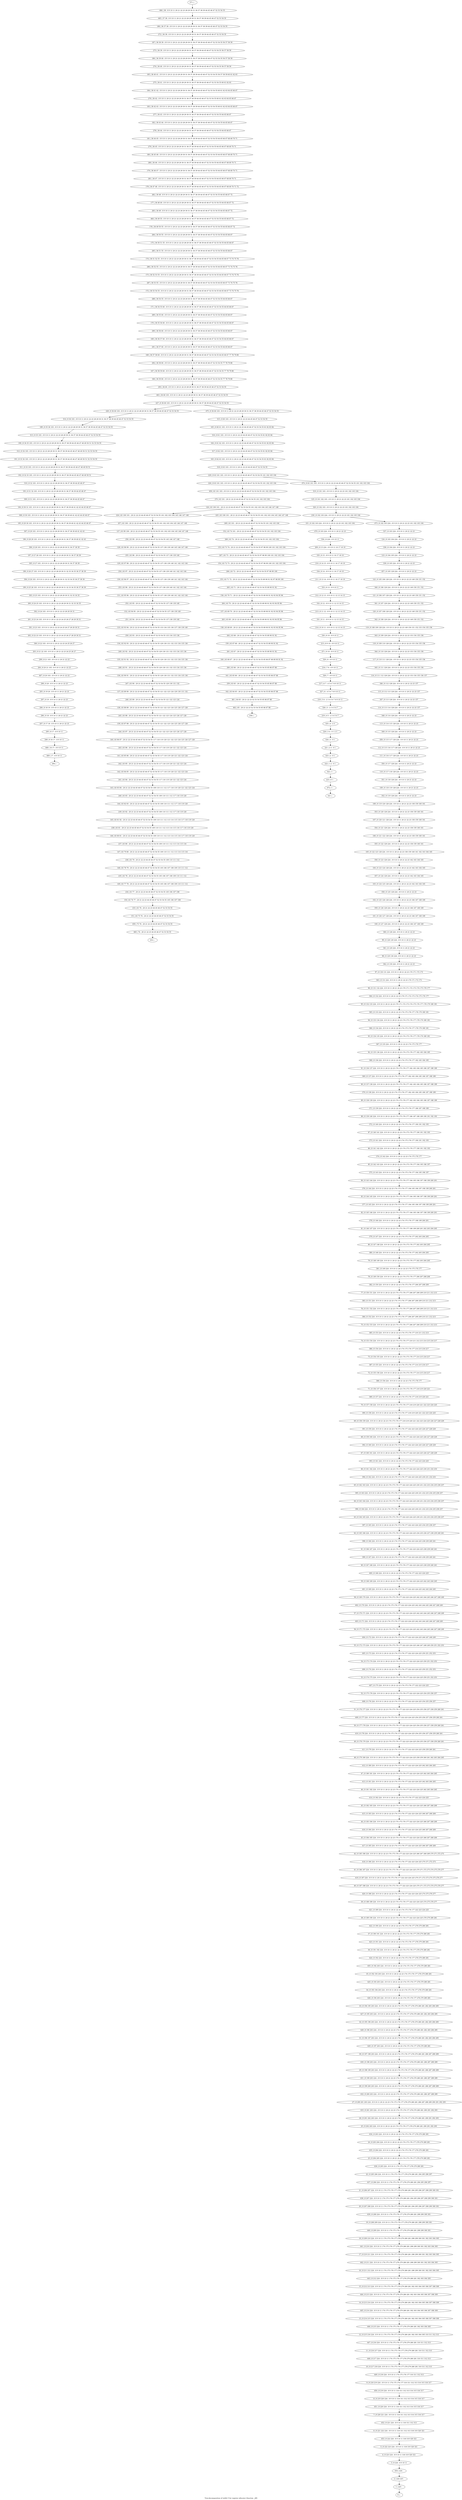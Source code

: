 digraph G {
graph [label="Tree-decomposition of width 5 for register allocator (function _j0f)"]
0[label="0 | : "];
1[label="1 | 225 : "];
2[label="2 | 224 225 : "];
3[label="3 | 8 224 : 8 9 10 11 "];
4[label="4 | 8 223 224 : 8 9 10 11 318 319 320 321 "];
5[label="5 | 8 222 223 224 : 8 9 10 11 318 319 320 321 "];
6[label="6 | 8 221 222 224 : 8 9 10 11 310 311 312 313 318 319 320 321 "];
7[label="7 | 8 220 221 224 : 8 9 10 11 310 311 312 313 314 315 316 317 "];
8[label="8 | 8 219 220 224 : 8 9 10 11 310 311 312 313 314 315 316 317 "];
9[label="9 | 8 218 219 224 : 8 9 10 11 174 175 176 177 310 311 312 313 314 315 316 317 "];
10[label="10 | 8 217 218 224 : 8 9 10 11 174 175 176 177 278 279 280 281 310 311 312 313 "];
11[label="11 | 8 216 217 224 : 8 9 10 11 174 175 176 177 278 279 280 281 310 311 312 313 "];
12[label="12 | 8 215 216 224 : 8 9 10 11 174 175 176 177 278 279 280 281 302 303 304 305 310 311 312 313 "];
13[label="13 | 8 214 215 224 : 8 9 10 11 174 175 176 177 278 279 280 281 302 303 304 305 306 307 308 309 "];
14[label="14 | 8 213 214 224 : 8 9 10 11 174 175 176 177 278 279 280 281 302 303 304 305 306 307 308 309 "];
15[label="15 | 8 212 213 224 : 8 9 10 11 174 175 176 177 278 279 280 281 302 303 304 305 306 307 308 309 "];
16[label="16 | 8 211 212 224 : 8 9 10 11 174 175 176 177 278 279 280 281 298 299 300 301 302 303 304 305 "];
17[label="17 | 8 210 211 224 : 8 9 10 11 174 175 176 177 278 279 280 281 298 299 300 301 302 303 304 305 "];
18[label="18 | 8 209 210 224 : 8 9 10 11 174 175 176 177 278 279 280 281 298 299 300 301 302 303 304 305 "];
19[label="19 | 8 208 209 224 : 8 9 10 11 174 175 176 177 278 279 280 281 298 299 300 301 "];
20[label="20 | 8 207 208 224 : 8 9 10 11 174 175 176 177 278 279 280 281 294 295 296 297 298 299 300 301 "];
21[label="21 | 8 206 207 224 : 8 9 10 11 174 175 176 177 278 279 280 281 294 295 296 297 298 299 300 301 "];
22[label="22 | 8 205 206 224 : 8 9 10 11 174 175 176 177 278 279 280 281 294 295 296 297 "];
23[label="23 | 8 204 205 224 : 8 9 10 11 20 21 22 23 174 175 176 177 278 279 280 281 "];
24[label="24 | 8 203 204 224 : 8 9 10 11 20 21 22 23 174 175 176 177 278 279 280 281 "];
25[label="25 | 8 202 203 224 : 8 9 10 11 20 21 22 23 174 175 176 177 278 279 280 281 290 291 292 293 "];
26[label="26 | 8 201 202 203 224 : 8 9 10 11 20 21 22 23 174 175 176 177 278 279 280 281 290 291 292 293 "];
27[label="27 | 8 200 201 203 224 : 8 9 10 11 20 21 22 23 174 175 176 177 278 279 280 281 286 287 288 289 290 291 292 293 "];
28[label="28 | 8 199 200 203 224 : 8 9 10 11 20 21 22 23 174 175 176 177 278 279 280 281 286 287 288 289 "];
29[label="29 | 8 198 199 203 224 : 8 9 10 11 20 21 22 23 174 175 176 177 278 279 280 281 286 287 288 289 "];
30[label="30 | 8 197 198 203 224 : 8 9 10 11 20 21 22 23 174 175 176 177 278 279 280 281 286 287 288 289 "];
31[label="31 | 8 196 197 203 224 : 8 9 10 11 20 21 22 23 174 175 176 177 278 279 280 281 282 283 284 285 "];
32[label="32 | 8 195 196 203 224 : 8 9 10 11 20 21 22 23 174 175 176 177 278 279 280 281 282 283 284 285 "];
33[label="33 | 8 194 195 203 224 : 8 9 10 11 20 21 22 23 174 175 176 177 278 279 280 281 282 283 284 285 "];
34[label="34 | 8 193 194 203 224 : 8 9 10 11 20 21 22 23 174 175 176 177 278 279 280 281 "];
35[label="35 | 8 192 193 203 224 : 8 9 10 11 20 21 22 23 174 175 176 177 278 279 280 281 "];
36[label="36 | 8 191 192 224 : 8 9 10 11 20 21 22 23 174 175 176 177 278 279 280 281 "];
37[label="37 | 8 190 191 224 : 8 9 10 11 20 21 22 23 174 175 176 177 278 279 280 281 "];
38[label="38 | 8 189 190 224 : 8 9 10 11 20 21 22 23 174 175 176 177 222 223 224 225 278 279 280 281 "];
39[label="39 | 8 188 189 224 : 8 9 10 11 20 21 22 23 174 175 176 177 222 223 224 225 274 275 276 277 "];
40[label="40 | 8 187 188 224 : 8 9 10 11 20 21 22 23 174 175 176 177 222 223 224 225 270 271 272 273 274 275 276 277 "];
41[label="41 | 8 186 187 224 : 8 9 10 11 20 21 22 23 174 175 176 177 222 223 224 225 270 271 272 273 274 275 276 277 "];
42[label="42 | 8 185 186 224 : 8 9 10 11 20 21 22 23 174 175 176 177 222 223 224 225 266 267 268 269 270 271 272 273 "];
43[label="43 | 8 184 185 224 : 8 9 10 11 20 21 22 23 174 175 176 177 222 223 224 225 266 267 268 269 "];
44[label="44 | 8 183 184 224 : 8 9 10 11 20 21 22 23 174 175 176 177 222 223 224 225 266 267 268 269 "];
45[label="45 | 8 182 183 224 : 8 9 10 11 20 21 22 23 174 175 176 177 222 223 224 225 266 267 268 269 "];
46[label="46 | 8 181 182 224 : 8 9 10 11 20 21 22 23 174 175 176 177 222 223 224 225 262 263 264 265 "];
47[label="47 | 8 180 181 224 : 8 9 10 11 20 21 22 23 174 175 176 177 222 223 224 225 262 263 264 265 "];
48[label="48 | 8 179 180 224 : 8 9 10 11 20 21 22 23 174 175 176 177 222 223 224 225 258 259 260 261 262 263 264 265 "];
49[label="49 | 8 178 179 224 : 8 9 10 11 20 21 22 23 174 175 176 177 222 223 224 225 254 255 256 257 258 259 260 261 "];
50[label="50 | 8 177 178 224 : 8 9 10 11 20 21 22 23 174 175 176 177 222 223 224 225 254 255 256 257 258 259 260 261 "];
51[label="51 | 8 176 177 224 : 8 9 10 11 20 21 22 23 174 175 176 177 222 223 224 225 254 255 256 257 258 259 260 261 "];
52[label="52 | 8 175 176 224 : 8 9 10 11 20 21 22 23 174 175 176 177 222 223 224 225 254 255 256 257 "];
53[label="53 | 8 174 175 224 : 8 9 10 11 20 21 22 23 174 175 176 177 222 223 224 225 250 251 252 253 "];
54[label="54 | 8 173 174 224 : 8 9 10 11 20 21 22 23 174 175 176 177 222 223 224 225 250 251 252 253 "];
55[label="55 | 8 172 173 224 : 8 9 10 11 20 21 22 23 174 175 176 177 222 223 224 225 246 247 248 249 250 251 252 253 "];
56[label="56 | 8 171 172 224 : 8 9 10 11 20 21 22 23 174 175 176 177 222 223 224 225 242 243 244 245 246 247 248 249 "];
57[label="57 | 8 170 171 224 : 8 9 10 11 20 21 22 23 174 175 176 177 222 223 224 225 242 243 244 245 246 247 248 249 "];
58[label="58 | 8 169 170 224 : 8 9 10 11 20 21 22 23 174 175 176 177 222 223 224 225 242 243 244 245 246 247 248 249 "];
59[label="59 | 8 168 169 224 : 8 9 10 11 20 21 22 23 174 175 176 177 222 223 224 225 242 243 244 245 "];
60[label="60 | 8 167 168 224 : 8 9 10 11 20 21 22 23 174 175 176 177 222 223 224 225 238 239 240 241 "];
61[label="61 | 8 166 167 224 : 8 9 10 11 20 21 22 23 174 175 176 177 222 223 224 225 238 239 240 241 "];
62[label="62 | 8 165 166 224 : 8 9 10 11 20 21 22 23 174 175 176 177 222 223 224 225 234 235 236 237 238 239 240 241 "];
63[label="63 | 8 164 165 224 : 8 9 10 11 20 21 22 23 174 175 176 177 222 223 224 225 230 231 232 233 234 235 236 237 "];
64[label="64 | 8 163 164 224 : 8 9 10 11 20 21 22 23 174 175 176 177 222 223 224 225 230 231 232 233 234 235 236 237 "];
65[label="65 | 8 162 163 224 : 8 9 10 11 20 21 22 23 174 175 176 177 222 223 224 225 230 231 232 233 234 235 236 237 "];
66[label="66 | 8 161 162 224 : 8 9 10 11 20 21 22 23 174 175 176 177 222 223 224 225 230 231 232 233 "];
67[label="67 | 8 160 161 224 : 8 9 10 11 20 21 22 23 174 175 176 177 222 223 224 225 226 227 228 229 "];
68[label="68 | 8 159 160 224 : 8 9 10 11 20 21 22 23 174 175 176 177 222 223 224 225 226 227 228 229 "];
69[label="69 | 8 158 159 224 : 8 9 10 11 20 21 22 23 174 175 176 177 218 219 220 221 222 223 224 225 226 227 228 229 "];
70[label="70 | 8 157 158 224 : 8 9 10 11 20 21 22 23 174 175 176 177 218 219 220 221 222 223 224 225 "];
71[label="71 | 8 156 157 224 : 8 9 10 11 20 21 22 23 174 175 176 177 218 219 220 221 "];
72[label="72 | 8 155 156 224 : 8 9 10 11 20 21 22 23 174 175 176 177 214 215 216 217 "];
73[label="73 | 8 154 155 224 : 8 9 10 11 20 21 22 23 174 175 176 177 214 215 216 217 "];
74[label="74 | 8 153 154 224 : 8 9 10 11 20 21 22 23 174 175 176 177 210 211 212 213 214 215 216 217 "];
75[label="75 | 8 152 153 224 : 8 9 10 11 20 21 22 23 174 175 176 177 206 207 208 209 210 211 212 213 "];
76[label="76 | 8 151 152 224 : 8 9 10 11 20 21 22 23 174 175 176 177 206 207 208 209 210 211 212 213 "];
77[label="77 | 8 150 151 224 : 8 9 10 11 20 21 22 23 174 175 176 177 206 207 208 209 210 211 212 213 "];
78[label="78 | 8 149 150 224 : 8 9 10 11 20 21 22 23 174 175 176 177 206 207 208 209 "];
79[label="79 | 8 148 149 224 : 8 9 10 11 20 21 22 23 174 175 176 177 202 203 204 205 "];
80[label="80 | 8 147 148 224 : 8 9 10 11 20 21 22 23 174 175 176 177 202 203 204 205 "];
81[label="81 | 8 146 147 224 : 8 9 10 11 20 21 22 23 174 175 176 177 198 199 200 201 202 203 204 205 "];
82[label="82 | 8 145 146 224 : 8 9 10 11 20 21 22 23 174 175 176 177 194 195 196 197 198 199 200 201 "];
83[label="83 | 8 144 145 224 : 8 9 10 11 20 21 22 23 174 175 176 177 194 195 196 197 198 199 200 201 "];
84[label="84 | 8 143 144 224 : 8 9 10 11 20 21 22 23 174 175 176 177 194 195 196 197 198 199 200 201 "];
85[label="85 | 8 142 143 224 : 8 9 10 11 20 21 22 23 174 175 176 177 194 195 196 197 "];
86[label="86 | 8 141 142 224 : 8 9 10 11 20 21 22 23 174 175 176 177 190 191 192 193 "];
87[label="87 | 8 140 141 224 : 8 9 10 11 20 21 22 23 174 175 176 177 190 191 192 193 "];
88[label="88 | 8 139 140 224 : 8 9 10 11 20 21 22 23 174 175 176 177 186 187 188 189 190 191 192 193 "];
89[label="89 | 8 138 139 224 : 8 9 10 11 20 21 22 23 174 175 176 177 182 183 184 185 186 187 188 189 "];
90[label="90 | 8 137 138 224 : 8 9 10 11 20 21 22 23 174 175 176 177 182 183 184 185 186 187 188 189 "];
91[label="91 | 8 136 137 224 : 8 9 10 11 20 21 22 23 174 175 176 177 182 183 184 185 186 187 188 189 "];
92[label="92 | 8 135 136 224 : 8 9 10 11 20 21 22 23 174 175 176 177 182 183 184 185 "];
93[label="93 | 8 134 135 224 : 8 9 10 11 20 21 22 23 174 175 176 177 178 179 180 181 "];
94[label="94 | 8 133 134 224 : 8 9 10 11 20 21 22 23 174 175 176 177 178 179 180 181 "];
95[label="95 | 8 132 133 224 : 8 9 10 11 20 21 22 23 170 171 172 173 174 175 176 177 178 179 180 181 "];
96[label="96 | 8 131 132 224 : 8 9 10 11 20 21 22 23 170 171 172 173 174 175 176 177 "];
97[label="97 | 8 130 131 224 : 8 9 10 11 20 21 22 23 170 171 172 173 "];
98[label="98 | 8 129 130 224 : 8 9 10 11 20 21 22 23 "];
99[label="99 | 8 128 129 224 : 8 9 10 11 20 21 22 23 "];
100[label="100 | 8 127 128 224 : 8 9 10 11 20 21 22 23 166 167 168 169 "];
101[label="101 | 8 126 127 128 224 : 8 9 10 11 20 21 22 23 166 167 168 169 "];
102[label="102 | 8 125 126 128 224 : 8 9 10 11 20 21 22 23 166 167 168 169 "];
103[label="103 | 8 124 125 128 224 : 8 9 10 11 20 21 22 23 162 163 164 165 "];
104[label="104 | 8 123 124 128 224 : 8 9 10 11 20 21 22 23 162 163 164 165 "];
105[label="105 | 8 122 123 128 224 : 8 9 10 11 20 21 22 23 158 159 160 161 162 163 164 165 "];
106[label="106 | 8 121 122 128 224 : 8 9 10 11 20 21 22 23 158 159 160 161 "];
107[label="107 | 8 120 121 128 224 : 8 9 10 11 20 21 22 23 158 159 160 161 "];
108[label="108 | 8 119 120 128 224 : 8 9 10 11 20 21 22 23 158 159 160 161 "];
109[label="109 | 8 118 119 128 224 : 8 9 10 11 20 21 22 23 "];
110[label="110 | 8 117 118 128 224 : 8 9 10 11 20 21 22 23 "];
111[label="111 | 8 116 117 128 224 : 8 9 10 11 20 21 22 23 "];
112[label="112 | 8 115 116 117 128 224 : 8 9 10 11 20 21 22 23 "];
113[label="113 | 8 114 115 128 224 : 8 9 10 11 20 21 22 23 "];
114[label="114 | 8 113 114 128 224 : 8 9 10 11 20 21 22 23 157 "];
115[label="115 | 8 112 113 128 224 : 8 9 10 11 20 21 22 23 157 "];
116[label="116 | 8 111 112 128 224 : 8 9 10 11 20 21 22 23 153 154 155 156 157 "];
117[label="117 | 8 110 111 128 224 : 8 9 10 11 20 21 22 23 153 154 155 156 "];
118[label="118 | 8 109 110 128 224 : 8 9 10 11 20 21 22 23 153 154 155 156 "];
119[label="119 | 8 108 109 128 224 : 8 9 10 11 20 21 22 23 149 150 151 152 153 154 155 156 "];
120[label="120 | 8 107 108 128 224 : 8 9 10 11 20 21 22 23 149 150 151 152 "];
121[label="121 | 8 106 107 128 224 : 8 9 10 11 20 21 22 23 149 150 151 152 "];
122[label="122 | 8 105 106 128 224 : 8 9 10 11 20 21 22 23 149 150 151 152 "];
123[label="123 | 8 104 105 224 : 8 9 10 11 20 21 22 23 "];
124[label="124 | 8 103 104 224 : 8 9 10 11 20 21 22 23 "];
125[label="125 | 8 101 102 103 : 8 9 10 11 20 21 22 23 101 102 103 104 "];
126[label="126 | 63 100 101 : 20 21 22 23 44 45 46 47 52 53 54 55 101 102 103 104 145 146 147 148 "];
127[label="127 | 63 99 100 : 20 21 22 23 44 45 46 47 52 53 54 55 101 102 103 104 145 146 147 148 "];
128[label="128 | 63 98 99 : 20 21 22 23 44 45 46 47 52 53 54 55 137 138 139 140 145 146 147 148 "];
129[label="129 | 63 97 98 : 20 21 22 23 44 45 46 47 52 53 54 55 137 138 139 140 141 142 143 144 "];
130[label="130 | 63 96 97 : 20 21 22 23 44 45 46 47 52 53 54 55 137 138 139 140 141 142 143 144 "];
131[label="131 | 63 95 96 : 20 21 22 23 44 45 46 47 52 53 54 55 137 138 139 140 141 142 143 144 "];
132[label="132 | 63 94 95 : 20 21 22 23 44 45 46 47 52 53 54 55 137 138 139 140 "];
133[label="133 | 63 93 94 : 20 21 22 23 44 45 46 47 52 53 54 55 133 134 135 136 137 138 139 140 "];
134[label="134 | 63 92 93 : 20 21 22 23 44 45 46 47 52 53 54 55 129 130 131 132 133 134 135 136 "];
135[label="135 | 63 91 92 : 20 21 22 23 44 45 46 47 52 53 54 55 129 130 131 132 133 134 135 136 "];
136[label="136 | 63 90 91 : 20 21 22 23 44 45 46 47 52 53 54 55 129 130 131 132 133 134 135 136 "];
137[label="137 | 63 89 90 : 20 21 22 23 44 45 46 47 52 53 54 55 121 122 123 124 129 130 131 132 "];
138[label="138 | 63 88 89 : 20 21 22 23 44 45 46 47 52 53 54 55 121 122 123 124 125 126 127 128 "];
139[label="139 | 63 87 88 : 20 21 22 23 44 45 46 47 52 53 54 55 121 122 123 124 125 126 127 128 "];
140[label="140 | 63 86 87 : 20 21 22 23 44 45 46 47 52 53 54 55 117 118 119 120 121 122 123 124 125 126 127 128 "];
141[label="141 | 63 85 86 : 20 21 22 23 44 45 46 47 52 53 54 55 117 118 119 120 121 122 123 124 "];
142[label="142 | 63 84 85 : 20 21 22 23 44 45 46 47 52 53 54 55 117 118 119 120 121 122 123 124 "];
143[label="143 | 63 83 84 : 20 21 22 23 44 45 46 47 52 53 54 55 109 110 111 112 117 118 119 120 121 122 123 124 "];
144[label="144 | 63 82 83 : 20 21 22 23 44 45 46 47 52 53 54 55 109 110 111 112 117 118 119 120 "];
145[label="145 | 63 81 82 : 20 21 22 23 44 45 46 47 52 53 54 55 109 110 111 112 113 114 115 116 117 118 119 120 "];
146[label="146 | 63 80 81 : 20 21 22 23 44 45 46 47 52 53 54 55 109 110 111 112 113 114 115 116 117 118 119 120 "];
147[label="147 | 63 79 80 : 20 21 22 23 44 45 46 47 52 53 54 55 109 110 111 112 113 114 115 116 "];
148[label="148 | 63 78 79 : 20 21 22 23 44 45 46 47 52 53 54 55 105 106 107 108 109 110 111 112 "];
149[label="149 | 63 77 78 : 20 21 22 23 44 45 46 47 52 53 54 55 105 106 107 108 109 110 111 112 "];
150[label="150 | 63 76 77 : 20 21 22 23 44 45 46 47 52 53 54 55 105 106 107 108 "];
151[label="151 | 63 75 76 : 20 21 22 23 44 45 46 47 52 53 54 55 "];
152[label="152 | 63 74 101 : 20 21 22 23 44 45 46 47 52 53 54 55 101 102 103 104 "];
153[label="153 | 63 73 74 : 20 21 22 23 44 45 46 47 52 53 54 55 97 98 99 100 101 102 103 104 "];
154[label="154 | 63 72 73 : 20 21 22 23 44 45 46 47 52 53 54 55 97 98 99 100 101 102 103 104 "];
155[label="155 | 63 71 72 : 20 21 22 23 44 45 46 47 52 53 54 55 89 90 91 92 97 98 99 100 "];
156[label="156 | 63 70 71 : 20 21 22 23 44 45 46 47 52 53 54 55 89 90 91 92 93 94 95 96 "];
157[label="157 | 63 69 70 : 20 21 22 23 44 45 46 47 52 53 54 55 89 90 91 92 93 94 95 96 "];
158[label="158 | 63 68 69 : 20 21 22 23 44 45 46 47 52 53 54 55 89 90 91 92 93 94 95 96 "];
159[label="159 | 63 67 68 : 20 21 22 23 44 45 46 47 52 53 54 55 89 90 91 92 "];
160[label="160 | 63 66 67 : 20 21 22 23 44 45 46 47 52 53 54 55 85 86 87 88 89 90 91 92 "];
161[label="161 | 63 65 66 : 20 21 22 23 44 45 46 47 52 53 54 55 85 86 87 88 "];
162[label="162 | 63 64 65 : 20 21 22 23 44 45 46 47 52 53 54 55 85 86 87 88 "];
163[label="163 | 8 62 63 103 : 8 9 10 11 20 21 22 23 44 45 46 47 52 53 54 55 81 82 83 84 "];
164[label="164 | 8 61 62 103 : 8 9 10 11 20 21 22 23 44 45 46 47 52 53 54 55 81 82 83 84 "];
165[label="165 | 8 60 61 103 : 8 9 10 11 20 21 22 23 44 45 46 47 52 53 54 55 81 82 83 84 "];
166[label="166 | 36 59 60 : 8 9 10 11 20 21 22 23 28 29 30 31 36 37 38 39 44 45 46 47 52 53 54 55 77 78 79 80 "];
167[label="167 | 36 58 59 60 : 8 9 10 11 20 21 22 23 28 29 30 31 36 37 38 39 44 45 46 47 52 53 54 55 77 78 79 80 "];
168[label="168 | 36 57 58 60 : 8 9 10 11 20 21 22 23 28 29 30 31 36 37 38 39 44 45 46 47 52 53 54 55 64 65 66 67 77 78 79 80 "];
169[label="169 | 36 56 57 60 : 8 9 10 11 20 21 22 23 28 29 30 31 36 37 38 39 44 45 46 47 52 53 54 55 64 65 66 67 "];
170[label="170 | 36 55 56 60 : 8 9 10 11 20 21 22 23 28 29 30 31 36 37 38 39 44 45 46 47 52 53 54 55 64 65 66 67 "];
171[label="171 | 36 54 55 60 : 8 9 10 11 20 21 22 23 28 29 30 31 36 37 38 39 44 45 46 47 52 53 54 55 64 65 66 67 "];
172[label="172 | 36 53 54 55 : 8 9 10 11 20 21 22 23 28 29 30 31 36 37 38 39 44 45 46 47 52 53 54 55 64 65 66 67 73 74 75 76 "];
173[label="173 | 36 52 53 55 : 8 9 10 11 20 21 22 23 28 29 30 31 36 37 38 39 44 45 46 47 52 53 54 55 64 65 66 67 73 74 75 76 "];
174[label="174 | 36 51 52 55 : 8 9 10 11 20 21 22 23 28 29 30 31 36 37 38 39 44 45 46 47 52 53 54 55 64 65 66 67 73 74 75 76 "];
175[label="175 | 36 50 51 55 : 8 9 10 11 20 21 22 23 28 29 30 31 36 37 38 39 44 45 46 47 52 53 54 55 64 65 66 67 "];
176[label="176 | 36 49 50 55 : 8 9 10 11 20 21 22 23 28 29 30 31 36 37 38 39 44 45 46 47 52 53 54 55 64 65 66 67 72 "];
177[label="177 | 36 48 49 : 8 9 10 11 20 21 22 23 28 29 30 31 36 37 38 39 44 45 46 47 52 53 54 55 64 65 66 67 72 "];
178[label="178 | 36 47 48 : 8 9 10 11 20 21 22 23 28 29 30 31 36 37 38 39 44 45 46 47 52 53 54 55 64 65 66 67 68 69 70 71 72 "];
179[label="179 | 36 46 47 : 8 9 10 11 20 21 22 23 28 29 30 31 36 37 38 39 44 45 46 47 52 53 54 55 64 65 66 67 68 69 70 71 "];
180[label="180 | 36 45 46 : 8 9 10 11 20 21 22 23 28 29 30 31 36 37 38 39 44 45 46 47 52 53 54 55 64 65 66 67 68 69 70 71 "];
181[label="181 | 36 44 45 : 8 9 10 11 20 21 22 23 28 29 30 31 36 37 38 39 44 45 46 47 52 53 54 55 64 65 66 67 68 69 70 71 "];
182[label="182 | 36 43 44 : 8 9 10 11 20 21 22 23 28 29 30 31 36 37 38 39 44 45 46 47 52 53 54 55 64 65 66 67 "];
183[label="183 | 36 42 43 : 8 9 10 11 20 21 22 23 28 29 30 31 36 37 38 39 44 45 46 47 52 53 54 55 60 61 62 63 64 65 66 67 "];
184[label="184 | 36 41 42 : 8 9 10 11 20 21 22 23 28 29 30 31 36 37 38 39 44 45 46 47 52 53 54 55 60 61 62 63 64 65 66 67 "];
185[label="185 | 36 40 41 : 8 9 10 11 20 21 22 23 28 29 30 31 36 37 38 39 44 45 46 47 52 53 54 55 56 57 58 59 60 61 62 63 "];
186[label="186 | 36 39 40 : 8 9 10 11 20 21 22 23 28 29 30 31 36 37 38 39 44 45 46 47 52 53 54 55 56 57 58 59 "];
187[label="187 | 36 38 39 : 8 9 10 11 20 21 22 23 28 29 30 31 36 37 38 39 44 45 46 47 52 53 54 55 56 57 58 59 "];
188[label="188 | 36 37 38 : 8 9 10 11 20 21 22 23 28 29 30 31 36 37 38 39 44 45 46 47 52 53 54 55 "];
189[label="189 | 8 35 36 103 : 8 9 10 11 20 21 22 23 28 29 30 31 36 37 38 39 44 45 46 47 52 53 54 55 "];
190[label="190 | 8 34 35 103 : 8 9 10 11 20 21 22 23 28 29 30 31 36 37 38 39 44 45 46 47 48 49 50 51 52 53 54 55 "];
191[label="191 | 8 33 34 103 : 8 9 10 11 20 21 22 23 28 29 30 31 36 37 38 39 44 45 46 47 48 49 50 51 52 53 54 55 "];
192[label="192 | 8 32 33 103 : 8 9 10 11 20 21 22 23 28 29 30 31 36 37 38 39 44 45 46 47 48 49 50 51 "];
193[label="193 | 8 31 32 103 : 8 9 10 11 20 21 22 23 28 29 30 31 36 37 38 39 44 45 46 47 "];
194[label="194 | 8 30 31 103 : 8 9 10 11 20 21 22 23 28 29 30 31 36 37 38 39 40 41 42 43 44 45 46 47 "];
195[label="195 | 8 29 30 103 : 8 9 10 11 20 21 22 23 28 29 30 31 36 37 38 39 40 41 42 43 44 45 46 47 "];
196[label="196 | 8 28 29 103 : 8 9 10 11 20 21 22 23 28 29 30 31 36 37 38 39 40 41 42 43 "];
197[label="197 | 8 27 28 103 : 8 9 10 11 20 21 22 23 28 29 30 31 36 37 38 39 "];
198[label="198 | 8 26 27 103 : 8 9 10 11 20 21 22 23 28 29 30 31 32 33 34 35 36 37 38 39 "];
199[label="199 | 8 25 26 103 : 8 9 10 11 20 21 22 23 28 29 30 31 32 33 34 35 36 37 38 39 "];
200[label="200 | 8 24 25 103 : 8 9 10 11 20 21 22 23 28 29 30 31 32 33 34 35 "];
201[label="201 | 8 23 24 103 : 8 9 10 11 20 21 22 23 24 25 26 27 28 29 30 31 "];
202[label="202 | 8 22 23 103 : 8 9 10 11 20 21 22 23 24 25 26 27 28 29 30 31 "];
203[label="203 | 8 21 22 103 : 8 9 10 11 20 21 22 23 24 25 26 27 "];
204[label="204 | 8 20 21 103 : 8 9 10 11 20 21 22 23 "];
205[label="205 | 8 19 20 : 8 9 10 11 20 21 22 23 "];
206[label="206 | 8 18 19 : 8 9 10 11 20 21 22 23 "];
207[label="207 | 8 17 18 : 8 9 10 11 20 21 22 23 "];
208[label="208 | 8 16 17 : 8 9 10 11 "];
209[label="209 | 8 15 224 : 8 9 10 11 16 17 18 19 "];
210[label="210 | 8 14 15 : 8 9 10 11 16 17 18 19 "];
211[label="211 | 8 13 14 : 8 9 10 11 16 17 18 19 "];
212[label="212 | 8 12 13 : 8 9 10 11 12 13 14 15 "];
213[label="213 | 8 11 12 : 8 9 10 11 12 13 14 15 "];
214[label="214 | 8 10 11 : 8 9 10 11 12 13 14 15 "];
215[label="215 | 8 9 10 : 8 9 10 11 "];
216[label="216 | 7 8 : 8 9 10 11 "];
217[label="217 | 6 7 : 4 5 6 7 8 9 10 11 "];
218[label="218 | 5 6 : 2 3 4 5 6 7 8 9 10 11 "];
219[label="219 | 4 5 : 2 3 4 5 6 7 "];
220[label="220 | 3 4 : 0 1 2 3 "];
221[label="221 | 2 3 : 0 1 "];
222[label="222 | 1 2 : 0 1 "];
223[label="223 | 0 1 : "];
224[label="224 | 63 100 101 : 20 21 22 23 44 45 46 47 52 53 54 55 101 102 103 104 145 146 147 148 "];
225[label="225 | 63 100 101 : 20 21 22 23 44 45 46 47 52 53 54 55 101 102 103 104 145 146 147 148 "];
226[label="226 | 8 63 101 103 : 8 9 10 11 20 21 22 23 44 45 46 47 52 53 54 55 101 102 103 104 "];
227[label="227 | 8 36 60 103 : 8 9 10 11 20 21 22 23 28 29 30 31 36 37 38 39 44 45 46 47 52 53 54 55 "];
228[label="228 | 8 36 60 103 : 8 9 10 11 20 21 22 23 28 29 30 31 36 37 38 39 44 45 46 47 52 53 54 55 "];
229[label="229 | 8 63 101 103 : 8 9 10 11 20 21 22 23 44 45 46 47 52 53 54 55 101 102 103 104 "];
230[label="230 | 8 102 103 224 : 8 9 10 11 20 21 22 23 101 102 103 104 "];
231[label="231 | 8 102 103 224 : 8 9 10 11 20 21 22 23 101 102 103 104 "];
232[label="232 | : "];
233[label="233 | 63 76 : 20 21 22 23 44 45 46 47 52 53 54 55 "];
234[label="234 | 63 77 : 20 21 22 23 44 45 46 47 52 53 54 55 105 106 107 108 "];
235[label="235 | 63 78 : 20 21 22 23 44 45 46 47 52 53 54 55 105 106 107 108 109 110 111 112 "];
236[label="236 | 63 79 : 20 21 22 23 44 45 46 47 52 53 54 55 109 110 111 112 "];
237[label="237 | 63 80 : 20 21 22 23 44 45 46 47 52 53 54 55 109 110 111 112 113 114 115 116 "];
238[label="238 | 63 81 : 20 21 22 23 44 45 46 47 52 53 54 55 109 110 111 112 113 114 115 116 117 118 119 120 "];
239[label="239 | 63 82 : 20 21 22 23 44 45 46 47 52 53 54 55 109 110 111 112 117 118 119 120 "];
240[label="240 | 63 83 : 20 21 22 23 44 45 46 47 52 53 54 55 109 110 111 112 117 118 119 120 "];
241[label="241 | 63 84 : 20 21 22 23 44 45 46 47 52 53 54 55 117 118 119 120 121 122 123 124 "];
242[label="242 | 63 85 : 20 21 22 23 44 45 46 47 52 53 54 55 117 118 119 120 121 122 123 124 "];
243[label="243 | 63 86 : 20 21 22 23 44 45 46 47 52 53 54 55 117 118 119 120 121 122 123 124 "];
244[label="244 | 63 87 : 20 21 22 23 44 45 46 47 52 53 54 55 121 122 123 124 125 126 127 128 "];
245[label="245 | 63 88 : 20 21 22 23 44 45 46 47 52 53 54 55 121 122 123 124 125 126 127 128 "];
246[label="246 | 63 89 : 20 21 22 23 44 45 46 47 52 53 54 55 121 122 123 124 "];
247[label="247 | 63 90 : 20 21 22 23 44 45 46 47 52 53 54 55 129 130 131 132 "];
248[label="248 | 63 91 : 20 21 22 23 44 45 46 47 52 53 54 55 129 130 131 132 133 134 135 136 "];
249[label="249 | 63 92 : 20 21 22 23 44 45 46 47 52 53 54 55 129 130 131 132 133 134 135 136 "];
250[label="250 | 63 93 : 20 21 22 23 44 45 46 47 52 53 54 55 133 134 135 136 "];
251[label="251 | 63 94 : 20 21 22 23 44 45 46 47 52 53 54 55 137 138 139 140 "];
252[label="252 | 63 95 : 20 21 22 23 44 45 46 47 52 53 54 55 137 138 139 140 "];
253[label="253 | 63 96 : 20 21 22 23 44 45 46 47 52 53 54 55 137 138 139 140 141 142 143 144 "];
254[label="254 | 63 97 : 20 21 22 23 44 45 46 47 52 53 54 55 137 138 139 140 141 142 143 144 "];
255[label="255 | 63 98 : 20 21 22 23 44 45 46 47 52 53 54 55 137 138 139 140 "];
256[label="256 | 63 99 : 20 21 22 23 44 45 46 47 52 53 54 55 145 146 147 148 "];
257[label="257 | 63 100 : 20 21 22 23 44 45 46 47 52 53 54 55 101 102 103 104 145 146 147 148 "];
258[label="258 | : "];
259[label="259 | 63 65 : 20 21 22 23 44 45 46 47 52 53 54 55 85 86 87 88 "];
260[label="260 | 63 66 : 20 21 22 23 44 45 46 47 52 53 54 55 85 86 87 88 "];
261[label="261 | 63 67 : 20 21 22 23 44 45 46 47 52 53 54 55 89 90 91 92 "];
262[label="262 | 63 68 : 20 21 22 23 44 45 46 47 52 53 54 55 89 90 91 92 "];
263[label="263 | 63 69 : 20 21 22 23 44 45 46 47 52 53 54 55 89 90 91 92 93 94 95 96 "];
264[label="264 | 63 70 : 20 21 22 23 44 45 46 47 52 53 54 55 89 90 91 92 93 94 95 96 "];
265[label="265 | 63 71 : 20 21 22 23 44 45 46 47 52 53 54 55 89 90 91 92 "];
266[label="266 | 63 72 : 20 21 22 23 44 45 46 47 52 53 54 55 97 98 99 100 "];
267[label="267 | 63 73 : 20 21 22 23 44 45 46 47 52 53 54 55 97 98 99 100 101 102 103 104 "];
268[label="268 | 63 74 : 20 21 22 23 44 45 46 47 52 53 54 55 101 102 103 104 "];
269[label="269 | 63 101 : 20 21 22 23 44 45 46 47 52 53 54 55 101 102 103 104 "];
270[label="270 | 63 101 : 20 21 22 23 44 45 46 47 52 53 54 55 101 102 103 104 "];
271[label="271 | : "];
272[label="272 | 36 38 : 8 9 10 11 20 21 22 23 28 29 30 31 36 37 38 39 44 45 46 47 52 53 54 55 "];
273[label="273 | 36 39 : 8 9 10 11 20 21 22 23 28 29 30 31 36 37 38 39 44 45 46 47 52 53 54 55 56 57 58 59 "];
274[label="274 | 36 40 : 8 9 10 11 20 21 22 23 28 29 30 31 36 37 38 39 44 45 46 47 52 53 54 55 56 57 58 59 "];
275[label="275 | 36 41 : 8 9 10 11 20 21 22 23 28 29 30 31 36 37 38 39 44 45 46 47 52 53 54 55 60 61 62 63 "];
276[label="276 | 36 42 : 8 9 10 11 20 21 22 23 28 29 30 31 36 37 38 39 44 45 46 47 52 53 54 55 60 61 62 63 64 65 66 67 "];
277[label="277 | 36 43 : 8 9 10 11 20 21 22 23 28 29 30 31 36 37 38 39 44 45 46 47 52 53 54 55 64 65 66 67 "];
278[label="278 | 36 44 : 8 9 10 11 20 21 22 23 28 29 30 31 36 37 38 39 44 45 46 47 52 53 54 55 64 65 66 67 "];
279[label="279 | 36 45 : 8 9 10 11 20 21 22 23 28 29 30 31 36 37 38 39 44 45 46 47 52 53 54 55 64 65 66 67 68 69 70 71 "];
280[label="280 | 36 46 : 8 9 10 11 20 21 22 23 28 29 30 31 36 37 38 39 44 45 46 47 52 53 54 55 64 65 66 67 68 69 70 71 "];
281[label="281 | 36 47 : 8 9 10 11 20 21 22 23 28 29 30 31 36 37 38 39 44 45 46 47 52 53 54 55 64 65 66 67 68 69 70 71 "];
282[label="282 | 36 48 : 8 9 10 11 20 21 22 23 28 29 30 31 36 37 38 39 44 45 46 47 52 53 54 55 64 65 66 67 72 "];
283[label="283 | 36 49 : 8 9 10 11 20 21 22 23 28 29 30 31 36 37 38 39 44 45 46 47 52 53 54 55 64 65 66 67 72 "];
284[label="284 | 36 50 55 : 8 9 10 11 20 21 22 23 28 29 30 31 36 37 38 39 44 45 46 47 52 53 54 55 64 65 66 67 "];
285[label="285 | 36 51 55 : 8 9 10 11 20 21 22 23 28 29 30 31 36 37 38 39 44 45 46 47 52 53 54 55 64 65 66 67 "];
286[label="286 | 36 52 55 : 8 9 10 11 20 21 22 23 28 29 30 31 36 37 38 39 44 45 46 47 52 53 54 55 64 65 66 67 73 74 75 76 "];
287[label="287 | 36 53 55 : 8 9 10 11 20 21 22 23 28 29 30 31 36 37 38 39 44 45 46 47 52 53 54 55 64 65 66 67 73 74 75 76 "];
288[label="288 | 36 54 55 : 8 9 10 11 20 21 22 23 28 29 30 31 36 37 38 39 44 45 46 47 52 53 54 55 64 65 66 67 "];
289[label="289 | 36 55 60 : 8 9 10 11 20 21 22 23 28 29 30 31 36 37 38 39 44 45 46 47 52 53 54 55 64 65 66 67 "];
290[label="290 | 36 56 60 : 8 9 10 11 20 21 22 23 28 29 30 31 36 37 38 39 44 45 46 47 52 53 54 55 64 65 66 67 "];
291[label="291 | 36 57 60 : 8 9 10 11 20 21 22 23 28 29 30 31 36 37 38 39 44 45 46 47 52 53 54 55 64 65 66 67 "];
292[label="292 | 36 58 60 : 8 9 10 11 20 21 22 23 28 29 30 31 36 37 38 39 44 45 46 47 52 53 54 55 77 78 79 80 "];
293[label="293 | 36 60 : 8 9 10 11 20 21 22 23 28 29 30 31 36 37 38 39 44 45 46 47 52 53 54 55 "];
294[label="294 | : "];
295[label="295 | 8 17 : 8 9 10 11 "];
296[label="296 | 8 18 : 8 9 10 11 20 21 22 23 "];
297[label="297 | 8 19 : 8 9 10 11 20 21 22 23 "];
298[label="298 | 8 20 : 8 9 10 11 20 21 22 23 "];
299[label="299 | 8 21 103 : 8 9 10 11 20 21 22 23 "];
300[label="300 | 8 22 103 : 8 9 10 11 20 21 22 23 24 25 26 27 "];
301[label="301 | 8 23 103 : 8 9 10 11 20 21 22 23 24 25 26 27 28 29 30 31 "];
302[label="302 | 8 24 103 : 8 9 10 11 20 21 22 23 28 29 30 31 "];
303[label="303 | 8 25 103 : 8 9 10 11 20 21 22 23 28 29 30 31 32 33 34 35 "];
304[label="304 | 8 26 103 : 8 9 10 11 20 21 22 23 28 29 30 31 32 33 34 35 36 37 38 39 "];
305[label="305 | 8 27 103 : 8 9 10 11 20 21 22 23 28 29 30 31 36 37 38 39 "];
306[label="306 | 8 28 103 : 8 9 10 11 20 21 22 23 28 29 30 31 36 37 38 39 "];
307[label="307 | 8 29 103 : 8 9 10 11 20 21 22 23 28 29 30 31 36 37 38 39 40 41 42 43 "];
308[label="308 | 8 30 103 : 8 9 10 11 20 21 22 23 28 29 30 31 36 37 38 39 40 41 42 43 44 45 46 47 "];
309[label="309 | 8 31 103 : 8 9 10 11 20 21 22 23 28 29 30 31 36 37 38 39 44 45 46 47 "];
310[label="310 | 8 32 103 : 8 9 10 11 20 21 22 23 28 29 30 31 36 37 38 39 44 45 46 47 "];
311[label="311 | 8 33 103 : 8 9 10 11 20 21 22 23 28 29 30 31 36 37 38 39 44 45 46 47 48 49 50 51 "];
312[label="312 | 8 34 103 : 8 9 10 11 20 21 22 23 28 29 30 31 36 37 38 39 44 45 46 47 48 49 50 51 52 53 54 55 "];
313[label="313 | 8 35 103 : 8 9 10 11 20 21 22 23 28 29 30 31 36 37 38 39 44 45 46 47 52 53 54 55 "];
314[label="314 | 8 36 103 : 8 9 10 11 20 21 22 23 28 29 30 31 36 37 38 39 44 45 46 47 52 53 54 55 "];
315[label="315 | 8 60 103 : 8 9 10 11 20 21 22 23 44 45 46 47 52 53 54 55 "];
316[label="316 | 8 61 103 : 8 9 10 11 20 21 22 23 44 45 46 47 52 53 54 55 81 82 83 84 "];
317[label="317 | 8 62 103 : 8 9 10 11 20 21 22 23 44 45 46 47 52 53 54 55 81 82 83 84 "];
318[label="318 | 8 63 103 : 8 9 10 11 20 21 22 23 44 45 46 47 52 53 54 55 "];
319[label="319 | 8 101 103 : 8 9 10 11 20 21 22 23 101 102 103 104 "];
320[label="320 | 8 102 103 : 8 9 10 11 20 21 22 23 101 102 103 104 "];
321[label="321 | : "];
322[label="322 | 1 : "];
323[label="323 | 2 : 0 1 "];
324[label="324 | 3 : 0 1 "];
325[label="325 | 4 : 2 3 "];
326[label="326 | 5 : 2 3 4 5 6 7 "];
327[label="327 | 6 : 4 5 6 7 8 9 10 11 "];
328[label="328 | 7 : 8 9 10 11 "];
329[label="329 | 8 : 8 9 10 11 "];
330[label="330 | 8 10 : 8 9 10 11 "];
331[label="331 | 8 11 : 8 9 10 11 12 13 14 15 "];
332[label="332 | 8 12 : 8 9 10 11 12 13 14 15 "];
333[label="333 | 8 13 : 8 9 10 11 "];
334[label="334 | 8 14 : 8 9 10 11 16 17 18 19 "];
335[label="335 | 8 15 : 8 9 10 11 16 17 18 19 "];
336[label="336 | 8 224 : 8 9 10 11 "];
337[label="337 | 8 103 224 : 8 9 10 11 20 21 22 23 "];
338[label="338 | 8 104 224 : 8 9 10 11 20 21 22 23 "];
339[label="339 | 8 105 224 : 8 9 10 11 20 21 22 23 "];
340[label="340 | 8 106 128 224 : 8 9 10 11 20 21 22 23 149 150 151 152 "];
341[label="341 | 8 107 128 224 : 8 9 10 11 20 21 22 23 149 150 151 152 "];
342[label="342 | 8 108 128 224 : 8 9 10 11 20 21 22 23 149 150 151 152 "];
343[label="343 | 8 109 128 224 : 8 9 10 11 20 21 22 23 153 154 155 156 "];
344[label="344 | 8 110 128 224 : 8 9 10 11 20 21 22 23 153 154 155 156 "];
345[label="345 | 8 111 128 224 : 8 9 10 11 20 21 22 23 153 154 155 156 "];
346[label="346 | 8 112 128 224 : 8 9 10 11 20 21 22 23 157 "];
347[label="347 | 8 113 128 224 : 8 9 10 11 20 21 22 23 157 "];
348[label="348 | 8 114 128 224 : 8 9 10 11 20 21 22 23 "];
349[label="349 | 8 115 128 224 : 8 9 10 11 20 21 22 23 "];
350[label="350 | 8 117 128 224 : 8 9 10 11 20 21 22 23 "];
351[label="351 | 8 118 128 224 : 8 9 10 11 20 21 22 23 "];
352[label="352 | 8 119 128 224 : 8 9 10 11 20 21 22 23 "];
353[label="353 | 8 120 128 224 : 8 9 10 11 20 21 22 23 158 159 160 161 "];
354[label="354 | 8 121 128 224 : 8 9 10 11 20 21 22 23 158 159 160 161 "];
355[label="355 | 8 122 128 224 : 8 9 10 11 20 21 22 23 158 159 160 161 "];
356[label="356 | 8 123 128 224 : 8 9 10 11 20 21 22 23 162 163 164 165 "];
357[label="357 | 8 124 128 224 : 8 9 10 11 20 21 22 23 162 163 164 165 "];
358[label="358 | 8 125 128 224 : 8 9 10 11 20 21 22 23 "];
359[label="359 | 8 126 128 224 : 8 9 10 11 20 21 22 23 166 167 168 169 "];
360[label="360 | 8 128 224 : 8 9 10 11 20 21 22 23 "];
361[label="361 | 8 129 224 : 8 9 10 11 20 21 22 23 "];
362[label="362 | 8 130 224 : 8 9 10 11 20 21 22 23 "];
363[label="363 | 8 131 224 : 8 9 10 11 20 21 22 23 170 171 172 173 "];
364[label="364 | 8 132 224 : 8 9 10 11 20 21 22 23 170 171 172 173 174 175 176 177 "];
365[label="365 | 8 133 224 : 8 9 10 11 20 21 22 23 174 175 176 177 178 179 180 181 "];
366[label="366 | 8 134 224 : 8 9 10 11 20 21 22 23 174 175 176 177 178 179 180 181 "];
367[label="367 | 8 135 224 : 8 9 10 11 20 21 22 23 174 175 176 177 "];
368[label="368 | 8 136 224 : 8 9 10 11 20 21 22 23 174 175 176 177 182 183 184 185 "];
369[label="369 | 8 137 224 : 8 9 10 11 20 21 22 23 174 175 176 177 182 183 184 185 186 187 188 189 "];
370[label="370 | 8 138 224 : 8 9 10 11 20 21 22 23 174 175 176 177 182 183 184 185 186 187 188 189 "];
371[label="371 | 8 139 224 : 8 9 10 11 20 21 22 23 174 175 176 177 186 187 188 189 "];
372[label="372 | 8 140 224 : 8 9 10 11 20 21 22 23 174 175 176 177 190 191 192 193 "];
373[label="373 | 8 141 224 : 8 9 10 11 20 21 22 23 174 175 176 177 190 191 192 193 "];
374[label="374 | 8 142 224 : 8 9 10 11 20 21 22 23 174 175 176 177 "];
375[label="375 | 8 143 224 : 8 9 10 11 20 21 22 23 174 175 176 177 194 195 196 197 "];
376[label="376 | 8 144 224 : 8 9 10 11 20 21 22 23 174 175 176 177 194 195 196 197 198 199 200 201 "];
377[label="377 | 8 145 224 : 8 9 10 11 20 21 22 23 174 175 176 177 194 195 196 197 198 199 200 201 "];
378[label="378 | 8 146 224 : 8 9 10 11 20 21 22 23 174 175 176 177 198 199 200 201 "];
379[label="379 | 8 147 224 : 8 9 10 11 20 21 22 23 174 175 176 177 202 203 204 205 "];
380[label="380 | 8 148 224 : 8 9 10 11 20 21 22 23 174 175 176 177 202 203 204 205 "];
381[label="381 | 8 149 224 : 8 9 10 11 20 21 22 23 174 175 176 177 "];
382[label="382 | 8 150 224 : 8 9 10 11 20 21 22 23 174 175 176 177 206 207 208 209 "];
383[label="383 | 8 151 224 : 8 9 10 11 20 21 22 23 174 175 176 177 206 207 208 209 210 211 212 213 "];
384[label="384 | 8 152 224 : 8 9 10 11 20 21 22 23 174 175 176 177 206 207 208 209 210 211 212 213 "];
385[label="385 | 8 153 224 : 8 9 10 11 20 21 22 23 174 175 176 177 210 211 212 213 "];
386[label="386 | 8 154 224 : 8 9 10 11 20 21 22 23 174 175 176 177 214 215 216 217 "];
387[label="387 | 8 155 224 : 8 9 10 11 20 21 22 23 174 175 176 177 214 215 216 217 "];
388[label="388 | 8 156 224 : 8 9 10 11 20 21 22 23 174 175 176 177 "];
389[label="389 | 8 157 224 : 8 9 10 11 20 21 22 23 174 175 176 177 218 219 220 221 "];
390[label="390 | 8 158 224 : 8 9 10 11 20 21 22 23 174 175 176 177 218 219 220 221 222 223 224 225 "];
391[label="391 | 8 159 224 : 8 9 10 11 20 21 22 23 174 175 176 177 222 223 224 225 226 227 228 229 "];
392[label="392 | 8 160 224 : 8 9 10 11 20 21 22 23 174 175 176 177 222 223 224 225 226 227 228 229 "];
393[label="393 | 8 161 224 : 8 9 10 11 20 21 22 23 174 175 176 177 222 223 224 225 "];
394[label="394 | 8 162 224 : 8 9 10 11 20 21 22 23 174 175 176 177 222 223 224 225 230 231 232 233 "];
395[label="395 | 8 163 224 : 8 9 10 11 20 21 22 23 174 175 176 177 222 223 224 225 230 231 232 233 234 235 236 237 "];
396[label="396 | 8 164 224 : 8 9 10 11 20 21 22 23 174 175 176 177 222 223 224 225 230 231 232 233 234 235 236 237 "];
397[label="397 | 8 165 224 : 8 9 10 11 20 21 22 23 174 175 176 177 222 223 224 225 234 235 236 237 "];
398[label="398 | 8 166 224 : 8 9 10 11 20 21 22 23 174 175 176 177 222 223 224 225 238 239 240 241 "];
399[label="399 | 8 167 224 : 8 9 10 11 20 21 22 23 174 175 176 177 222 223 224 225 238 239 240 241 "];
400[label="400 | 8 168 224 : 8 9 10 11 20 21 22 23 174 175 176 177 222 223 224 225 "];
401[label="401 | 8 169 224 : 8 9 10 11 20 21 22 23 174 175 176 177 222 223 224 225 242 243 244 245 "];
402[label="402 | 8 170 224 : 8 9 10 11 20 21 22 23 174 175 176 177 222 223 224 225 242 243 244 245 246 247 248 249 "];
403[label="403 | 8 171 224 : 8 9 10 11 20 21 22 23 174 175 176 177 222 223 224 225 242 243 244 245 246 247 248 249 "];
404[label="404 | 8 172 224 : 8 9 10 11 20 21 22 23 174 175 176 177 222 223 224 225 246 247 248 249 "];
405[label="405 | 8 173 224 : 8 9 10 11 20 21 22 23 174 175 176 177 222 223 224 225 250 251 252 253 "];
406[label="406 | 8 174 224 : 8 9 10 11 20 21 22 23 174 175 176 177 222 223 224 225 250 251 252 253 "];
407[label="407 | 8 175 224 : 8 9 10 11 20 21 22 23 174 175 176 177 222 223 224 225 "];
408[label="408 | 8 176 224 : 8 9 10 11 20 21 22 23 174 175 176 177 222 223 224 225 254 255 256 257 "];
409[label="409 | 8 177 224 : 8 9 10 11 20 21 22 23 174 175 176 177 222 223 224 225 254 255 256 257 258 259 260 261 "];
410[label="410 | 8 178 224 : 8 9 10 11 20 21 22 23 174 175 176 177 222 223 224 225 254 255 256 257 258 259 260 261 "];
411[label="411 | 8 179 224 : 8 9 10 11 20 21 22 23 174 175 176 177 222 223 224 225 258 259 260 261 "];
412[label="412 | 8 180 224 : 8 9 10 11 20 21 22 23 174 175 176 177 222 223 224 225 262 263 264 265 "];
413[label="413 | 8 181 224 : 8 9 10 11 20 21 22 23 174 175 176 177 222 223 224 225 262 263 264 265 "];
414[label="414 | 8 182 224 : 8 9 10 11 20 21 22 23 174 175 176 177 222 223 224 225 "];
415[label="415 | 8 183 224 : 8 9 10 11 20 21 22 23 174 175 176 177 222 223 224 225 266 267 268 269 "];
416[label="416 | 8 184 224 : 8 9 10 11 20 21 22 23 174 175 176 177 222 223 224 225 266 267 268 269 "];
417[label="417 | 8 185 224 : 8 9 10 11 20 21 22 23 174 175 176 177 222 223 224 225 266 267 268 269 "];
418[label="418 | 8 186 224 : 8 9 10 11 20 21 22 23 174 175 176 177 222 223 224 225 270 271 272 273 "];
419[label="419 | 8 187 224 : 8 9 10 11 20 21 22 23 174 175 176 177 222 223 224 225 270 271 272 273 274 275 276 277 "];
420[label="420 | 8 188 224 : 8 9 10 11 20 21 22 23 174 175 176 177 222 223 224 225 274 275 276 277 "];
421[label="421 | 8 189 224 : 8 9 10 11 20 21 22 23 174 175 176 177 222 223 224 225 "];
422[label="422 | 8 190 224 : 8 9 10 11 20 21 22 23 174 175 176 177 278 279 280 281 "];
423[label="423 | 8 191 224 : 8 9 10 11 20 21 22 23 174 175 176 177 278 279 280 281 "];
424[label="424 | 8 192 224 : 8 9 10 11 20 21 22 23 174 175 176 177 278 279 280 281 "];
425[label="425 | 8 193 203 224 : 8 9 10 11 20 21 22 23 174 175 176 177 278 279 280 281 "];
426[label="426 | 8 194 203 224 : 8 9 10 11 20 21 22 23 174 175 176 177 278 279 280 281 "];
427[label="427 | 8 195 203 224 : 8 9 10 11 20 21 22 23 174 175 176 177 278 279 280 281 282 283 284 285 "];
428[label="428 | 8 196 203 224 : 8 9 10 11 20 21 22 23 174 175 176 177 278 279 280 281 282 283 284 285 "];
429[label="429 | 8 197 203 224 : 8 9 10 11 20 21 22 23 174 175 176 177 278 279 280 281 "];
430[label="430 | 8 198 203 224 : 8 9 10 11 20 21 22 23 174 175 176 177 278 279 280 281 286 287 288 289 "];
431[label="431 | 8 199 203 224 : 8 9 10 11 20 21 22 23 174 175 176 177 278 279 280 281 286 287 288 289 "];
432[label="432 | 8 200 203 224 : 8 9 10 11 20 21 22 23 174 175 176 177 278 279 280 281 286 287 288 289 "];
433[label="433 | 8 201 203 224 : 8 9 10 11 20 21 22 23 174 175 176 177 278 279 280 281 290 291 292 293 "];
434[label="434 | 8 203 224 : 8 9 10 11 20 21 22 23 174 175 176 177 278 279 280 281 "];
435[label="435 | 8 204 224 : 8 9 10 11 20 21 22 23 174 175 176 177 278 279 280 281 "];
436[label="436 | 8 205 224 : 8 9 10 11 174 175 176 177 278 279 280 281 "];
437[label="437 | 8 206 224 : 8 9 10 11 174 175 176 177 278 279 280 281 294 295 296 297 "];
438[label="438 | 8 207 224 : 8 9 10 11 174 175 176 177 278 279 280 281 294 295 296 297 298 299 300 301 "];
439[label="439 | 8 208 224 : 8 9 10 11 174 175 176 177 278 279 280 281 298 299 300 301 "];
440[label="440 | 8 209 224 : 8 9 10 11 174 175 176 177 278 279 280 281 298 299 300 301 "];
441[label="441 | 8 210 224 : 8 9 10 11 174 175 176 177 278 279 280 281 298 299 300 301 302 303 304 305 "];
442[label="442 | 8 211 224 : 8 9 10 11 174 175 176 177 278 279 280 281 298 299 300 301 302 303 304 305 "];
443[label="443 | 8 212 224 : 8 9 10 11 174 175 176 177 278 279 280 281 302 303 304 305 "];
444[label="444 | 8 213 224 : 8 9 10 11 174 175 176 177 278 279 280 281 302 303 304 305 306 307 308 309 "];
445[label="445 | 8 214 224 : 8 9 10 11 174 175 176 177 278 279 280 281 302 303 304 305 306 307 308 309 "];
446[label="446 | 8 215 224 : 8 9 10 11 174 175 176 177 278 279 280 281 302 303 304 305 "];
447[label="447 | 8 216 224 : 8 9 10 11 174 175 176 177 278 279 280 281 310 311 312 313 "];
448[label="448 | 8 217 224 : 8 9 10 11 174 175 176 177 278 279 280 281 310 311 312 313 "];
449[label="449 | 8 218 224 : 8 9 10 11 174 175 176 177 310 311 312 313 "];
450[label="450 | 8 219 224 : 8 9 10 11 310 311 312 313 314 315 316 317 "];
451[label="451 | 8 220 224 : 8 9 10 11 310 311 312 313 314 315 316 317 "];
452[label="452 | 8 221 224 : 8 9 10 11 310 311 312 313 "];
453[label="453 | 8 222 224 : 8 9 10 11 318 319 320 321 "];
454[label="454 | 224 : "];
455[label="455 | 8 192 203 224 : 8 9 10 11 20 21 22 23 174 175 176 177 278 279 280 281 "];
456[label="456 | 8 115 117 128 224 : 8 9 10 11 20 21 22 23 "];
457[label="457 | 8 105 128 224 : 8 9 10 11 20 21 22 23 "];
458[label="458 | 63 101 103 : 8 9 10 11 20 21 22 23 44 45 46 47 52 53 54 55 101 102 103 104 "];
459[label="459 | 75 76 : 20 21 22 23 44 45 46 47 52 53 54 55 "];
460[label="460 | 76 : 20 21 22 23 44 45 46 47 52 53 54 55 "];
461[label="461 | 64 65 : 20 21 22 23 52 53 54 55 85 86 87 88 "];
462[label="462 | 65 : 20 21 22 23 52 53 54 55 85 86 87 88 "];
463[label="463 | 36 60 103 : 8 9 10 11 20 21 22 23 28 29 30 31 36 37 38 39 44 45 46 47 52 53 54 55 "];
464[label="464 | 36 49 55 : 8 9 10 11 20 21 22 23 28 29 30 31 36 37 38 39 44 45 46 47 52 53 54 55 64 65 66 67 72 "];
465[label="465 | 37 38 : 8 9 10 11 20 21 22 23 28 29 30 31 36 37 38 39 44 45 46 47 52 53 54 55 "];
466[label="466 | 38 : 8 9 10 11 20 21 22 23 28 29 30 31 36 37 38 39 44 45 46 47 52 53 54 55 "];
467[label="467 | 8 20 103 : 8 9 10 11 20 21 22 23 "];
468[label="468 | 16 17 : 8 9 10 11 "];
469[label="469 | 17 : 8 9 10 11 "];
470[label="470 | 8 103 224 : 8 9 10 11 20 21 22 23 "];
471[label="471 | 8 10 : 8 9 10 11 "];
472[label="472 | 1 : "];
473[label="473 | 8 102 103 224 : 8 9 10 11 20 21 22 23 101 102 103 104 "];
474[label="474 | 8 63 101 103 : 8 9 10 11 20 21 22 23 44 45 46 47 52 53 54 55 101 102 103 104 "];
475[label="475 | 8 36 60 103 : 8 9 10 11 20 21 22 23 28 29 30 31 36 37 38 39 44 45 46 47 52 53 54 55 "];
126->224 ;
126->225 ;
233->151 ;
150->233 ;
234->150 ;
149->234 ;
235->149 ;
148->235 ;
236->148 ;
147->236 ;
237->147 ;
146->237 ;
238->146 ;
145->238 ;
239->145 ;
144->239 ;
240->144 ;
143->240 ;
241->143 ;
142->241 ;
242->142 ;
141->242 ;
243->141 ;
140->243 ;
244->140 ;
139->244 ;
245->139 ;
138->245 ;
246->138 ;
137->246 ;
247->137 ;
136->247 ;
248->136 ;
135->248 ;
249->135 ;
134->249 ;
250->134 ;
133->250 ;
251->133 ;
132->251 ;
252->132 ;
131->252 ;
253->131 ;
130->253 ;
254->130 ;
129->254 ;
255->129 ;
128->255 ;
256->128 ;
127->256 ;
257->127 ;
224->257 ;
259->162 ;
161->259 ;
260->161 ;
160->260 ;
261->160 ;
159->261 ;
262->159 ;
158->262 ;
263->158 ;
157->263 ;
264->157 ;
156->264 ;
265->156 ;
155->265 ;
266->155 ;
154->266 ;
267->154 ;
153->267 ;
268->153 ;
152->268 ;
269->152 ;
225->269 ;
270->126 ;
295->208 ;
207->295 ;
296->207 ;
206->296 ;
297->206 ;
205->297 ;
298->205 ;
299->204 ;
203->299 ;
300->203 ;
202->300 ;
301->202 ;
201->301 ;
302->201 ;
200->302 ;
303->200 ;
199->303 ;
304->199 ;
198->304 ;
305->198 ;
197->305 ;
306->197 ;
196->306 ;
307->196 ;
195->307 ;
308->195 ;
194->308 ;
309->194 ;
193->309 ;
310->193 ;
192->310 ;
311->192 ;
191->311 ;
312->191 ;
190->312 ;
313->190 ;
189->313 ;
314->189 ;
228->314 ;
322->223 ;
222->322 ;
323->222 ;
221->323 ;
324->221 ;
220->324 ;
325->220 ;
219->325 ;
326->219 ;
218->326 ;
327->218 ;
217->327 ;
328->217 ;
216->328 ;
329->216 ;
330->215 ;
214->330 ;
331->214 ;
213->331 ;
332->213 ;
212->332 ;
333->212 ;
211->333 ;
334->211 ;
210->334 ;
335->210 ;
209->335 ;
336->209 ;
458->270 ;
226->458 ;
151->459 ;
460->232 ;
459->460 ;
162->461 ;
462->258 ;
461->462 ;
467->298 ;
204->467 ;
208->468 ;
469->294 ;
468->469 ;
470->336 ;
231->470 ;
471->329 ;
215->471 ;
472->321 ;
223->472 ;
271->466 ;
466->465 ;
465->188 ;
188->272 ;
272->187 ;
187->273 ;
273->186 ;
186->274 ;
274->185 ;
185->275 ;
275->184 ;
184->276 ;
276->183 ;
183->277 ;
277->182 ;
182->278 ;
278->181 ;
181->279 ;
279->180 ;
180->280 ;
280->179 ;
179->281 ;
281->178 ;
178->282 ;
282->177 ;
177->283 ;
283->464 ;
464->176 ;
176->284 ;
284->175 ;
175->285 ;
285->174 ;
174->286 ;
286->173 ;
173->287 ;
287->172 ;
172->288 ;
288->171 ;
171->289 ;
289->170 ;
170->290 ;
290->169 ;
169->291 ;
291->168 ;
168->292 ;
292->167 ;
167->166 ;
166->293 ;
293->463 ;
463->227 ;
315->165 ;
165->316 ;
316->164 ;
164->317 ;
317->163 ;
163->318 ;
318->229 ;
319->125 ;
125->320 ;
320->230 ;
337->124 ;
124->338 ;
338->123 ;
123->339 ;
339->457 ;
457->122 ;
122->340 ;
340->121 ;
121->341 ;
341->120 ;
120->342 ;
342->119 ;
119->343 ;
343->118 ;
118->344 ;
344->117 ;
117->345 ;
345->116 ;
116->346 ;
346->115 ;
115->347 ;
347->114 ;
114->348 ;
348->113 ;
113->349 ;
349->456 ;
456->112 ;
112->111 ;
111->350 ;
350->110 ;
110->351 ;
351->109 ;
109->352 ;
352->108 ;
108->353 ;
353->107 ;
107->354 ;
354->106 ;
106->355 ;
355->105 ;
105->356 ;
356->104 ;
104->357 ;
357->103 ;
103->358 ;
358->102 ;
102->359 ;
359->101 ;
101->100 ;
100->360 ;
360->99 ;
99->361 ;
361->98 ;
98->362 ;
362->97 ;
97->363 ;
363->96 ;
96->364 ;
364->95 ;
95->365 ;
365->94 ;
94->366 ;
366->93 ;
93->367 ;
367->92 ;
92->368 ;
368->91 ;
91->369 ;
369->90 ;
90->370 ;
370->89 ;
89->371 ;
371->88 ;
88->372 ;
372->87 ;
87->373 ;
373->86 ;
86->374 ;
374->85 ;
85->375 ;
375->84 ;
84->376 ;
376->83 ;
83->377 ;
377->82 ;
82->378 ;
378->81 ;
81->379 ;
379->80 ;
80->380 ;
380->79 ;
79->381 ;
381->78 ;
78->382 ;
382->77 ;
77->383 ;
383->76 ;
76->384 ;
384->75 ;
75->385 ;
385->74 ;
74->386 ;
386->73 ;
73->387 ;
387->72 ;
72->388 ;
388->71 ;
71->389 ;
389->70 ;
70->390 ;
390->69 ;
69->391 ;
391->68 ;
68->392 ;
392->67 ;
67->393 ;
393->66 ;
66->394 ;
394->65 ;
65->395 ;
395->64 ;
64->396 ;
396->63 ;
63->397 ;
397->62 ;
62->398 ;
398->61 ;
61->399 ;
399->60 ;
60->400 ;
400->59 ;
59->401 ;
401->58 ;
58->402 ;
402->57 ;
57->403 ;
403->56 ;
56->404 ;
404->55 ;
55->405 ;
405->54 ;
54->406 ;
406->53 ;
53->407 ;
407->52 ;
52->408 ;
408->51 ;
51->409 ;
409->50 ;
50->410 ;
410->49 ;
49->411 ;
411->48 ;
48->412 ;
412->47 ;
47->413 ;
413->46 ;
46->414 ;
414->45 ;
45->415 ;
415->44 ;
44->416 ;
416->43 ;
43->417 ;
417->42 ;
42->418 ;
418->41 ;
41->419 ;
419->40 ;
40->420 ;
420->39 ;
39->421 ;
421->38 ;
38->422 ;
422->37 ;
37->423 ;
423->36 ;
36->424 ;
424->455 ;
455->35 ;
35->425 ;
425->34 ;
34->426 ;
426->33 ;
33->427 ;
427->32 ;
32->428 ;
428->31 ;
31->429 ;
429->30 ;
30->430 ;
430->29 ;
29->431 ;
431->28 ;
28->432 ;
432->27 ;
27->433 ;
433->26 ;
26->25 ;
25->434 ;
434->24 ;
24->435 ;
435->23 ;
23->436 ;
436->22 ;
22->437 ;
437->21 ;
21->438 ;
438->20 ;
20->439 ;
439->19 ;
19->440 ;
440->18 ;
18->441 ;
441->17 ;
17->442 ;
442->16 ;
16->443 ;
443->15 ;
15->444 ;
444->14 ;
14->445 ;
445->13 ;
13->446 ;
446->12 ;
12->447 ;
447->11 ;
11->448 ;
448->10 ;
10->449 ;
449->9 ;
9->450 ;
450->8 ;
8->451 ;
451->7 ;
7->452 ;
452->6 ;
6->453 ;
453->5 ;
5->4 ;
4->3 ;
3->454 ;
454->2 ;
2->1 ;
1->0 ;
473->337 ;
474->319 ;
475->315 ;
230->231 ;
230->473 ;
229->226 ;
229->474 ;
227->228 ;
227->475 ;
}
